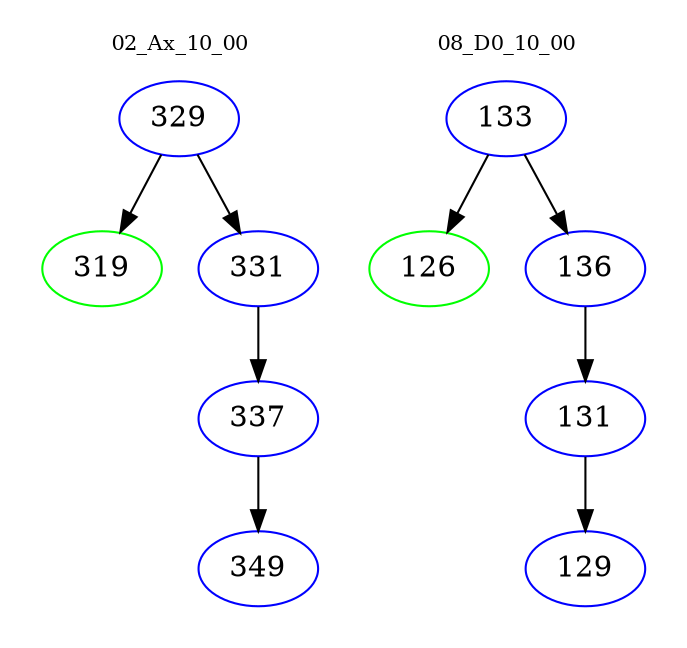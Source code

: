 digraph{
subgraph cluster_0 {
color = white
label = "02_Ax_10_00";
fontsize=10;
T0_329 [label="329", color="blue"]
T0_329 -> T0_319 [color="black"]
T0_319 [label="319", color="green"]
T0_329 -> T0_331 [color="black"]
T0_331 [label="331", color="blue"]
T0_331 -> T0_337 [color="black"]
T0_337 [label="337", color="blue"]
T0_337 -> T0_349 [color="black"]
T0_349 [label="349", color="blue"]
}
subgraph cluster_1 {
color = white
label = "08_D0_10_00";
fontsize=10;
T1_133 [label="133", color="blue"]
T1_133 -> T1_126 [color="black"]
T1_126 [label="126", color="green"]
T1_133 -> T1_136 [color="black"]
T1_136 [label="136", color="blue"]
T1_136 -> T1_131 [color="black"]
T1_131 [label="131", color="blue"]
T1_131 -> T1_129 [color="black"]
T1_129 [label="129", color="blue"]
}
}
